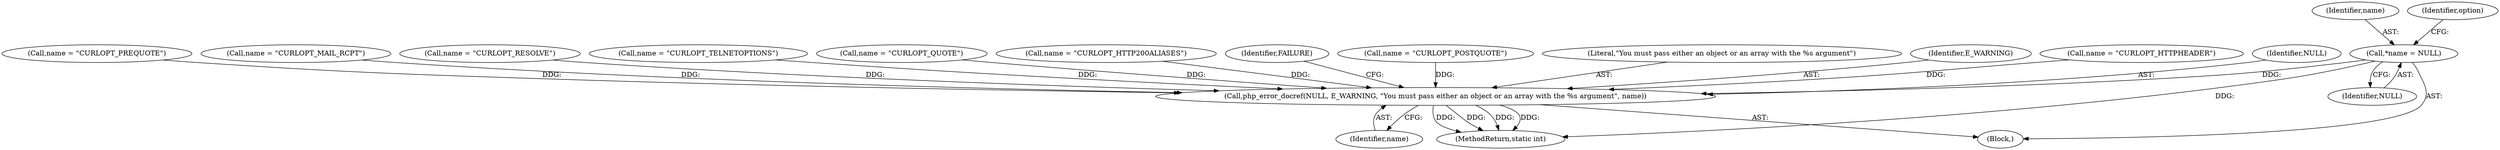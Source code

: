digraph "0_php_124fb22a13fafa3648e4e15b4f207c7096d8155e@pointer" {
"1000875" [label="(Call,*name = NULL)"];
"1000921" [label="(Call,php_error_docref(NULL, E_WARNING, \"You must pass either an object or an array with the %s argument\", name))"];
"1000902" [label="(Call,name = \"CURLOPT_PREQUOTE\")"];
"1000875" [label="(Call,*name = NULL)"];
"1000876" [label="(Identifier,name)"];
"1000873" [label="(Block,)"];
"1000912" [label="(Call,name = \"CURLOPT_MAIL_RCPT\")"];
"1000917" [label="(Call,name = \"CURLOPT_RESOLVE\")"];
"1000907" [label="(Call,name = \"CURLOPT_TELNETOPTIONS\")"];
"1000887" [label="(Call,name = \"CURLOPT_QUOTE\")"];
"1000892" [label="(Call,name = \"CURLOPT_HTTP200ALIASES\")"];
"1000921" [label="(Call,php_error_docref(NULL, E_WARNING, \"You must pass either an object or an array with the %s argument\", name))"];
"1000879" [label="(Identifier,option)"];
"1000877" [label="(Identifier,NULL)"];
"1000925" [label="(Identifier,name)"];
"1000927" [label="(Identifier,FAILURE)"];
"1000897" [label="(Call,name = \"CURLOPT_POSTQUOTE\")"];
"1000924" [label="(Literal,\"You must pass either an object or an array with the %s argument\")"];
"1000923" [label="(Identifier,E_WARNING)"];
"1000882" [label="(Call,name = \"CURLOPT_HTTPHEADER\")"];
"1000922" [label="(Identifier,NULL)"];
"1001927" [label="(MethodReturn,static int)"];
"1000875" -> "1000873"  [label="AST: "];
"1000875" -> "1000877"  [label="CFG: "];
"1000876" -> "1000875"  [label="AST: "];
"1000877" -> "1000875"  [label="AST: "];
"1000879" -> "1000875"  [label="CFG: "];
"1000875" -> "1001927"  [label="DDG: "];
"1000875" -> "1000921"  [label="DDG: "];
"1000921" -> "1000873"  [label="AST: "];
"1000921" -> "1000925"  [label="CFG: "];
"1000922" -> "1000921"  [label="AST: "];
"1000923" -> "1000921"  [label="AST: "];
"1000924" -> "1000921"  [label="AST: "];
"1000925" -> "1000921"  [label="AST: "];
"1000927" -> "1000921"  [label="CFG: "];
"1000921" -> "1001927"  [label="DDG: "];
"1000921" -> "1001927"  [label="DDG: "];
"1000921" -> "1001927"  [label="DDG: "];
"1000921" -> "1001927"  [label="DDG: "];
"1000917" -> "1000921"  [label="DDG: "];
"1000907" -> "1000921"  [label="DDG: "];
"1000897" -> "1000921"  [label="DDG: "];
"1000887" -> "1000921"  [label="DDG: "];
"1000902" -> "1000921"  [label="DDG: "];
"1000912" -> "1000921"  [label="DDG: "];
"1000882" -> "1000921"  [label="DDG: "];
"1000892" -> "1000921"  [label="DDG: "];
}
